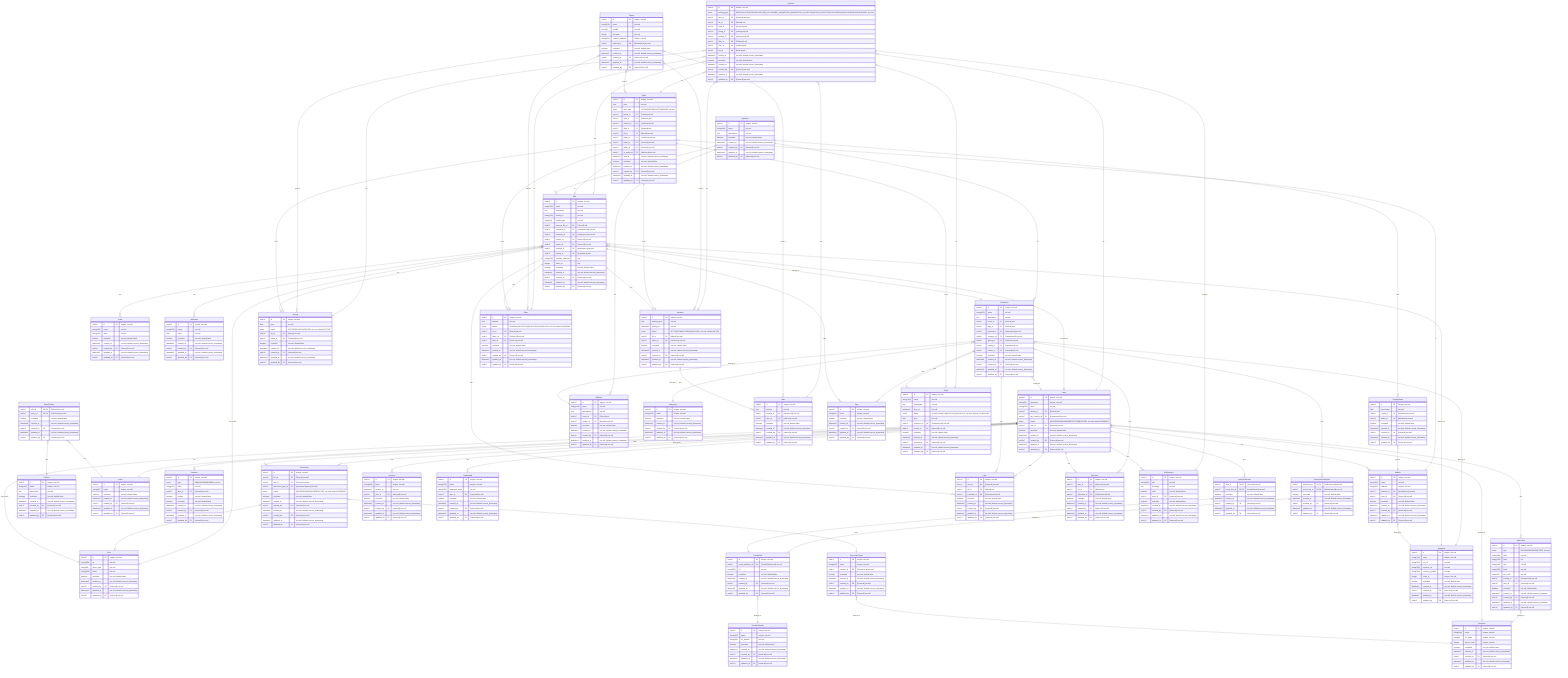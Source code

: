 erDiagram
Countries {
    uuid-v7 id PK "unique, not null"
    string(250) name "unique, not null"
    string(2) iso_code "unique, not null"
    integer phone_code "unique, not null"
    boolean excluded "not null, default false"
    datetime2 created_at "not null, default current_timestamp"
    uuid-v7 created_by FK "[Users:id] not null"
    datetime2 updated_at "not null, default current_timestamp"
    uuid-v7 updated_by FK "[Users:id] not null"
}

Files{
    uuid-v7 id PK "unique, not null"
    string(250) url "not null"
    string(20) mime_type "not null"
    string(150) name "not null"
    boolean excluded "not null, default false"
    datetime2 created_at "not null, default current_timestamp"
    uuid-v7 created_by FK "[Users:id] not null"
    datetime2 updated_at "not null, default current_timestamp"
    uuid-v7 updated_by FK "[Users:id] not null"
}

Users{
    uuid-v7 id PK "unique, not null"
    string(50) username "unique, not null"
    string(150) name "not null"
    uuid-v7 avatar_id FK "[Files:id] null"
    uuid-v7 tax_country_id FK "[Countries:id] not null"
    enum status "APPROVED|PENDING|REJECTED|BLOCKED, not null, default PENDING"
    uuid-v7 role_id FK "[Roles:id] not null"
    boolean excluded "not null, default false"
    datetime2 created_at "not null, default current_timestamp"
    uuid-v7 created_by FK "[Users:id] not null"
    datetime2 updated_at "not null, default current_timestamp"
    uuid-v7 updated_by FK "[Users:id] not null"
}

Documents{
    uuid-v7 id PK "unique, not null"
    uuid-v7 file_id FK "[Files:id] not null"
    uuid-v7 user_id FK "[Users:id] not null"
    uuid-v7 document_type_id FK "[DocumentTypes:id] not null"
    enum status "APPROVED|PENDING|REJECTED, not null, default PENDING"
    boolean excluded "not null, default false"
    datetime2 revised_at "not null, default current_timestamp"
    uuid-v7 revised_by FK "[Users:id] not null"
    datetime2 created_at "not null, default current_timestamp"
    uuid-v7 created_by FK "[Users:id] not null"
    datetime2 updated_at "not null, default current_timestamp"
    uuid-v7 updated_by FK "[Users:id] not null"
}

DocumentTypes{
    uuid-v7 id PK "unique, not null"
    string(100) name "unique, not null"
    uuid-v7 country_id FK "[Countries:id] not null"
    boolean excluded "not null, default false"
    datetime2 created_at "not null, default current_timestamp"
    uuid-v7 created_by FK "[Users:id] not null"
    datetime2 updated_at "not null, default current_timestamp"
    uuid-v7 updated_by FK "[Users:id] not null"
}

Policies{
    uuid-v7 id PK "unique, not null"
    string(100) name "unique, not null"
    text description "not null"
    boolean excluded "not null, default false"
    datetime2 created_at "not null, default current_timestamp"
    uuid-v7 created_by FK "[Users:id] not null"
    datetime2 updated_at "not null, default current_timestamp"
    uuid-v7 updated_by FK "[Users:id] not null"
}

Roles{
    uuid-v7 id PK "unique, not null"
    string(50) name "unique, not null"
    boolean excluded "not null, default false"
    datetime2 created_at "not null, default current_timestamp"
    uuid-v7 created_by FK "[Users:id] not null"
    datetime2 updated_at "not null, default current_timestamp"
    uuid-v7 updated_by FK "[Users:id] not null"
}

RolesPolicies{
    uuid-v7 role_id PK, FK "[Roles:id] not null"
    uuid-v7 policy_id PK, FK "[Policies:id] not null"
    boolean excluded "not null, default false"
    datetime2 created_at "not null, default current_timestamp"
    uuid-v7 created_by FK "[Users:id] not null"
    datetime2 updated_at "not null, default current_timestamp"
    uuid-v7 updated_by FK "[Users:id] not null"
}

Contacts{
    uuid-v7 id PK "unique, not null"
    enum type "EMAIL|PHONE|OTHER, not null"
    string(150) value "not null"
    uuid-v7 user_id FK "[Users:id] not null"
    boolean verified "not null, default false"
    boolean excluded "not null, default false"
    datetime2 created_at "not null, default current_timestamp"
    uuid-v7 created_by FK "[Users:id] not null"
    datetime2 updated_at "not null, default current_timestamp"
    uuid-v7 updated_by FK "[Users:id] not null"
}

Traits{
    uuid-v7 id PK "unique, not null"
    string(100) name "not null"
    string(100) value "not null"
    boolean excluded "not null, default false"
    datetime2 created_at "not null, default current_timestamp"
    uuid-v7 created_by FK "[Users:id] not null"
    datetime2 updated_at "not null, default current_timestamp"
    uuid-v7 updated_by FK "[Users:id] not null"
}

Attributes{
    uuid-v7 id PK "unique, not null"
    string(100) name "not null"
    float value "not null"
    boolean excluded "not null, default false"
    datetime2 created_at "not null, default current_timestamp"
    uuid-v7 created_by FK "[Users:id] not null"
    datetime2 updated_at "not null, default current_timestamp"
    uuid-v7 updated_by FK "[Users:id] not null"
}

Tokens{
    uuid-v7 id PK "unique, not null"
    string(100) name "not null"
    string(5) symbol "not null"
    integer decimals "not null"
    string(250) contract_address "unique, not null"
    uuid-v7 network_id FK "[Networks:id] not null"
    boolean excluded "not null, default false"
    datetime2 created_at "not null, default current_timestamp"
    uuid-v7 created_by FK "[Users:id] not null"
    datetime2 updated_at "not null, default current_timestamp"
    uuid-v7 updated_by FK "[Users:id] not null"
}

SocialPlatforms{
    uuid-v7 id PK "unique, not null"
    string(100) name "unique, not null"
    string(250) url_pattern "not null"
    boolean excluded "not null, default false"
    datetime2 created_at "not null, default current_timestamp"
    uuid-v7 created_by FK "[Users:id] not null"
    datetime2 updated_at "not null, default current_timestamp"
    uuid-v7 updated_by FK "[Users:id] not null"
}

SocialLinks{
    uuid-v7 id PK "unique, not null"
    uuid-v7 social_platform_id FK "[SocialPlatforms:id] not null"
    string(250) url "not null"
    boolean excluded "not null, default false"
    datetime2 created_at "not null, default current_timestamp"
    uuid-v7 created_by FK "[Users:id] not null"
    datetime2 updated_at "not null, default current_timestamp"
    uuid-v7 updated_by FK "[Users:id] not null"
}

UserSocialLinks {
    uuid-v7 user_id PK, FK "[Users:id] not null"
    uuid-v7 social_link_id PK, FK "[SocialLinks:id] not null"
    boolean excluded "not null, default false"
    datetime2 created_at "not null, default current_timestamp"
    uuid-v7 created_by FK "[Users:id] not null"
    datetime2 updated_at "not null, default current_timestamp"
    uuid-v7 updated_by FK "[Users:id] not null"
}

CollectionSocialLinks {
    uuid-v7 collection_id PK, FK "[Collections:id] not null"
    uuid-v7 social_link_id PK, FK "[SocialLinks:id] not null"
    boolean excluded "not null, default false"
    datetime2 created_at "not null, default current_timestamp"
    uuid-v7 created_by FK "[Users:id] not null"
    datetime2 updated_at "not null, default current_timestamp"
    uuid-v7 updated_by FK "[Users:id] not null"
}

Collections{
    uuid-v7 id PK "unique, not null"
    string(150) name "not null"
    text description "not null"
    uuid-v7 cover_id FK "[Files:id] null"
    uuid-v7 logo_id FK "[Files:id] null"
    uuid-v7 network_id FK "[Networks:id] not null"
    uuid-v7 category_id FK "[Categories:id] not null"
    uuid-v7 gallery_id FK "[Galleries:id] null"
    uuid-v7 royalty_id FK "[Royalties:id] null"
    uuid-v7 creator_id FK "[Users:id] not null"
    boolean excluded "not null, default false"
    datetime2 created_at "not null, default current_timestamp"
    uuid-v7 created_by FK "[Users:id] not null"
    datetime2 updated_at "not null, default current_timestamp"
    uuid-v7 updated_by FK "[Users:id] not null"
}

Nfts{
    uuid-v7 id PK "unique, not null"
    string(150) name "not null"
    text description "not null"
    string(250) media_url "not null"
    string(20) media_type "not null"
    uuid-v7 preview_file_id FK "[Files:id] null"
    uuid-v7 collection_id FK "[Collections:id] not null"
    uuid-v7 category_id FK "[Categories:id] not null"
    uuid-v7 creator_id FK "[Users:id] not null"
    uuid-v7 owner_id FK "[Users:id] not null"
    uuid-v7 network_id FK "[Networks:id] not null"
    uuid-v7 royalty_id FK "[Royalties:id] null"
    string(250) contract_address "null"
    integer token_id "null"
    boolean excluded "not null, default false"
    datetime2 created_at "not null, default current_timestamp"
    uuid-v7 created_by FK "[Users:id] not null"
    datetime2 updated_at "not null, default current_timestamp"
    uuid-v7 updated_by FK "[Users:id] not null"
}

RoyaltyRules{
    uuid-v7 id PK "unique, not null"
    float percentage "not null"
    uuid-v7 royalty_id FK "[Royalties:id] not null"
    uuid-v7 wallet_id FK "[Wallets:id] not null"
    boolean excluded "not null, default false"
    datetime2 created_at "not null, default current_timestamp"
    uuid-v7 created_by FK "[Users:id] not null"
    datetime2 updated_at "not null, default current_timestamp"
    uuid-v7 updated_by FK "[Users:id] not null"
}

Royalties{
    uuid-v7 id PK "unique, not null"
    string(100) name "not null"
    text description "not null"
    boolean excluded "not null, default false"
    datetime2 created_at "not null, default current_timestamp"
    uuid-v7 created_by FK "[Users:id] not null"
    datetime2 updated_at "not null, default current_timestamp"
    uuid-v7 updated_by FK "[Users:id] not null"
}

Galleries{
    uuid-v7 id PK "unique, not null"
    string(150) name "not null"
    text description "not null"
    uuid-v7 cover_id FK "[Files:id] null"
    uuid-v7 royalty_id FK "[Royalties:id] null"
    boolean excluded "not null, default false"
    datetime2 created_at "not null, default current_timestamp"
    uuid-v7 created_by FK "[Users:id] not null"
    datetime2 updated_at "not null, default current_timestamp"
    uuid-v7 updated_by FK "[Users:id] not null"
}

Categories{
    uuid-v7 id PK "unique, not null"
    string(100) name "unique, not null"
    boolean excluded "not null, default false"
    datetime2 created_at "not null, default current_timestamp"
    uuid-v7 created_by FK "[Users:id] not null"
    datetime2 updated_at "not null, default current_timestamp"
    uuid-v7 updated_by FK "[Users:id] not null"
}

Listings{
    uuid-v7 id PK "unique, not null"
    float price "not null"
    enum status "ACTIVE|SOLD|CANCELLED, not null, default ACTIVE"
    uuid-v7 nft_id FK "[Nfts:id] not null"
    uuid-v7 token_id FK "[Tokens:id] not null"
    boolean excluded "not null, default false"
    datetime2 created_at "not null, default current_timestamp"
    uuid-v7 created_by FK "[Users:id] not null"
    datetime2 updated_at "not null, default current_timestamp"
    uuid-v7 updated_by FK "[Users:id] not null"
}

Auctions{
    uuid-v7 id PK "unique, not null"
    float starting_price "not null"
    datetime2 ending_at "not null"
    enum status "ACTIVE|COMPLETED|CANCELLED, not null, default ACTIVE"
    uuid-v7 nft_id FK "[Nfts:id] not null"
    uuid-v7 token_id FK "[Tokens:id] not null"
    boolean excluded "not null, default false"
    datetime2 created_at "not null, default current_timestamp"
    uuid-v7 created_by FK "[Users:id] not null"
    datetime2 updated_at "not null, default current_timestamp"
    uuid-v7 updated_by FK "[Users:id] not null"
}

Bids{
    uuid-v7 id PK "unique, not null"
    float amount "not null"
    uuid-v7 auction_id FK "[Auctions:id] not null"
    uuid-v7 user_id FK "[Users:id] not null"
    boolean excluded "not null, default false"
    datetime2 created_at "not null, default current_timestamp"
    uuid-v7 created_by FK "[Users:id] not null"
    datetime2 updated_at "not null, default current_timestamp"
    uuid-v7 updated_by FK "[Users:id] not null"
}

Offers{
    uuid-v7 id PK "unique, not null"
    float amount "not null"
    enum status "PENDING|ACCEPTED|REJECTED|CANCELLED, not null, default PENDING"
    uuid-v7 nft_id FK "[Nfts:id] not null"
    uuid-v7 token_id FK "[Tokens:id] not null"
    uuid-v7 user_id FK "[Users:id] not null"
    boolean excluded "not null, default false"
    datetime2 created_at "not null, default current_timestamp"
    uuid-v7 created_by FK "[Users:id] not null"
    datetime2 updated_at "not null, default current_timestamp"
    uuid-v7 updated_by FK "[Users:id] not null"
}

Sessions{
    uuid-v7 id PK "unique, not null"
    string(250) token "unique, not null"
    datetime2 expires_at "not null"
    uuid-v7 user_id FK "[Users:id] not null"
    boolean excluded "not null, default false"
    datetime2 created_at "not null, default current_timestamp"
    uuid-v7 created_by FK "[Users:id] not null"
    datetime2 updated_at "not null, default current_timestamp"
    uuid-v7 updated_by FK "[Users:id] not null"
}

Credentials{
    uuid-v7 id PK "unique, not null"
    string(150) email "unique, not null"
    string(250) password_hash "not null"
    uuid-v7 user_id FK "[Users:id] not null"
    boolean excluded "not null, default false"
    datetime2 created_at "not null, default current_timestamp"
    uuid-v7 created_by FK "[Users:id] not null"
    datetime2 updated_at "not null, default current_timestamp"
    uuid-v7 updated_by FK "[Users:id] not null"
}

Tags{
    uuid-v7 id PK "unique, not null"
    string(50) name "unique, not null"
    boolean excluded "not null, default false"
    datetime2 created_at "not null, default current_timestamp"
    uuid-v7 created_by FK "[Users:id] not null"
    datetime2 updated_at "not null, default current_timestamp"
    uuid-v7 updated_by FK "[Users:id] not null"
}

Drops{
    uuid-v7 id PK "unique, not null"
    string(150) name "not null"
    text description "not null"
    datetime2 drop_at "not null"
    enum status "SCHEDULED|COMPLETED|CANCELLED, not null, default SCHEDULED"
    float price "not null"
    uuid-v7 collection_id FK "[Collections:id] not null"
    uuid-v7 creator_id FK "[Users:id] not null"
    boolean excluded "not null, default false"
    datetime2 created_at "not null, default current_timestamp"
    uuid-v7 created_by FK "[Users:id] not null"
    datetime2 updated_at "not null, default current_timestamp"
    uuid-v7 updated_by FK "[Users:id] not null"
}

Likes{
    uuid-v7 id PK "unique, not null"
    uuid-v7 user_id FK "[Users:id] not null"
    uuid-v7 nft_id FK "[Nfts:id] null"
    uuid-v7 collection_id FK "[Collections:id] null"
    boolean excluded "not null, default false"
    datetime2 created_at "not null, default current_timestamp"
    uuid-v7 created_by FK "[Users:id] not null"
    datetime2 updated_at "not null, default current_timestamp"
    uuid-v7 updated_by FK "[Users:id] not null"
}

Favorites{
    uuid-v7 id PK "unique, not null"
    uuid-v7 user_id FK "[Users:id] not null"
    uuid-v7 nft_id FK "[Nfts:id] null"
    uuid-v7 collection_id FK "[Collections:id] null"
    boolean excluded "not null, default false"
    datetime2 created_at "not null, default current_timestamp"
    uuid-v7 created_by FK "[Users:id] not null"
    datetime2 updated_at "not null, default current_timestamp"
    uuid-v7 updated_by FK "[Users:id] not null"
}

Notifications{
    uuid-v7 id PK "unique, not null"
    string(250) title "not null"
    text message "not null"
    boolean read "not null, default false"
    uuid-v7 user_id FK "[Users:id] not null"
    boolean excluded "not null, default false"
    datetime2 created_at "not null, default current_timestamp"
    uuid-v7 created_by FK "[Users:id] not null"
    datetime2 updated_at "not null, default current_timestamp"
    uuid-v7 updated_by FK "[Users:id] not null"
}

Sales{
    uuid-v7 id PK "unique, not null"
    float price "not null"
    enum sale_type "LISTING|OFFER|AUCTION|DROP, not null"
    uuid-v7 listing_id FK "[Listings:id] null"
    uuid-v7 offer_id FK "[Offers:id] null"
    uuid-v7 auction_id FK "[Auctions:id] null"
    uuid-v7 drop_id FK "[Drops:id] null"
    uuid-v7 nft_id FK "[Nfts:id] not null"
    uuid-v7 token_id FK "[Tokens:id] not null"
    uuid-v7 buyer_id FK "[Users:id] not null"
    uuid-v7 seller_id FK "[Users:id] not null"
    uuid-v7 to_wallet_id FK "[Wallets:id] not null"
    datetime2 sold_at "not null, default current_timestamp"
    boolean excluded "not null, default false"
    datetime2 created_at "not null, default current_timestamp"
    uuid-v7 created_by FK "[Users:id] not null"
    datetime2 updated_at "not null, default current_timestamp"
    uuid-v7 updated_by FK "[Users:id] not null"
}

Activities{
    uuid-v7 id PK "unique, not null"
    enum activity_type "MINTED|LISTED|SOLD|BOUGHT|BID_PLACED|BID_WON|OFFER_MADE|OFFER_ACCEPTED|OFFER_REJECTED|FOLLOWED|UNFOLLOWED|LIKED|UNLIKED, not null"
    uuid-v7 user_id FK "[Users:id] not null"
    uuid-v7 nft_id FK "[Nfts:id] null"
    uuid-v7 drop_id FK "[Drops:id] null"
    uuid-v7 listing_id FK "[Listings:id] null"
    uuid-v7 auction_id FK "[Auctions:id] null"
    uuid-v7 offer_id FK "[Offers:id] null"
    uuid-v7 sale_id FK "[Sales:id] null"
    uuid-v7 bid_id FK "[Bids:id] null"
    datetime2 activity_at "not null, default current_timestamp"
    boolean excluded "not null, default false"
    datetime2 created_at "not null, default current_timestamp"
    uuid-v7 created_by FK "[Users:id] not null"
    datetime2 updated_at "not null, default current_timestamp"
    uuid-v7 updated_by FK "[Users:id] not null"
}

Wallets{
    uuid-v7 id PK "unique, not null"
    string(100) name "not null"
    string(250) address "unique, not null"
    uuid-v7 network_id FK "[Networks:id] not null"
    uuid-v7 user_id FK "[Users:id] not null"
    boolean excluded "not null, default false"
    datetime2 created_at "not null, default current_timestamp"
    uuid-v7 created_by FK "[Users:id] not null"
    datetime2 updated_at "not null, default current_timestamp"
    uuid-v7 updated_by FK "[Users:id] not null"
}

Networks{
    uuid-v7 id PK "unique, not null"
    string(100) name "unique, not null"
    string(250) rpc_url "not null"
    string(250) explorer_url "not null"
    string(250) currency_symbol "not null"
    integer chain_id "unique, not null"
    boolean excluded "not null, default false"
    datetime2 created_at "not null, default current_timestamp"
    uuid-v7 created_by FK "[Users:id] not null"
    datetime2 updated_at "not null, default current_timestamp"
    uuid-v7 updated_by FK "[Users:id] not null"
}

Addresses{
    uuid-v7 id PK "unique, not null"
    enum type "BILLING|SHIPPING|OTHER, not null"
    string(150) line1 "not null"
    string(150) line2 "null"
    string(100) city "not null"
    string(100) state "not null"
    string(20) zip_code "not null"
    uuid-v7 country_id FK "[Countries:id] not null"
    uuid-v7 user_id FK "[Users:id] not null"
    boolean excluded "not null, default false"
    datetime2 created_at "not null, default current_timestamp"
    uuid-v7 created_by FK "[Users:id] not null"
    datetime2 updated_at "not null, default current_timestamp"
    uuid-v7 updated_by FK "[Users:id] not null"
}

Documents }o--|| DocumentTypes : "Has"
Users ||--o{ Documents : "Owns"
DocumentTypes }o--|| Countries : "Belongs to"
Users }o--|| Countries : "Belongs to"
Users ||--|| Files : "Has avatar"
Documents ||--|| Files : "Has"
Documents }o--|| Users : "Revised by"
RolesPolicies }o--|| Policies : "Has"
RolesPolicies }o--|| Roles : "Has"
Users }o--|| Roles : "Has"

Users ||--o{ Contacts : "Has"
Users ||--o{ Addresses : "Has"
Addresses }o--|| Countries : "Belongs to"
Users ||--o{ UserSocialLinks : "Has"
UserSocialLinks |o--|| SocialLinks : "Belongs to"
SocialLinks }o--|| SocialPlatforms : "Belongs to"
Users ||--o{ Wallets : "Has"
Wallets }o--|| Networks : "Belongs to"
Users ||--o{ Sessions : "Has"
Users ||--o{ Credentials : "Has"
Users ||--o{ Notifications : "Has"
Users ||--o{ Favorites : "Has"
Nfts }o--|| Networks : "Belongs to"
Collections }o--|| Networks : "Belongs to"
Nfts }o--|| Collections : "Belongs to"
Collections ||--o{ CollectionSocialLinks : "Has"
CollectionSocialLinks |o--|| SocialLinks : "Belongs to"
Collections }o--|| Users : "Created by"
Nfts }o--|| Users : "Created by"
Nfts }o--|| Files : "Has media"
Nfts ||--o{ Likes : "Has"
Collections ||--o{ Likes : "Has"
Users ||--o{ Likes : "Has"
Collections ||--o{ Favorites : "Has"
Nfts ||--o{ Traits : "Has"
Nfts ||--o{ Attributes : "Has"
Nfts ||--o{ Tags : "Has"
Collections ||--o{ Tags : "Has"
Collections }o--|| Categories : "Belongs to"
Collections }o--|| Galleries : "Belongs to"
Royalties ||--o{ RoyaltyRules : "Has"
RoyaltyRules }o--|| Wallets : "Paid to"
Royalties ||--o{ Nfts : "For"
Royalties ||--o{ Collections : "For"
Royalties ||--o{ Galleries : "For"
Nfts ||--o| Listings : "Has"
Nfts ||--o| Auctions : "Has"
Collections ||--o| Drops : "Has"
Nfts ||--o{ Offers : "Has"
Auctions ||--o{ Bids : "Has"
Sales ||--o| Listings : "From"
Sales ||--o| Offers : "From"
Sales ||--o| Auctions : "From"
Sales ||--o| Drops : "From"
Sales }o--|| Wallets : "To"
Sales }o--|| Nfts : "Of"
Tokens }|--o{ Sales : "Used in"
Tokens }|--o{ Listings : "Used in"
Tokens }|--o{ Offers : "Used in"
Tokens }|--o{ Auctions : "Used in"
Tokens }|--o{ Bids : "Used in"
Activities }o--|| Users : "By"
Activities }o--|| Nfts : "On"
Activities }o--|| Drops : "On"
Activities }o--|| Listings : "On"
Activities }o--|| Auctions : "On"
Activities }o--|| Offers : "On"
Activities }o--|| Sales : "On"
Activities }o--|| Bids : "On"
Activities ||--|| Notifications : "Triggers"